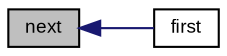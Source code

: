 digraph "next"
{
  bgcolor="transparent";
  edge [fontname="Arial",fontsize="9",labelfontname="Arial",labelfontsize="9"];
  node [fontname="Arial",fontsize="9",shape=record];
  rankdir="LR";
  Node1 [label="next",height=0.2,width=0.4,color="black", fillcolor="grey75", style="filled" fontcolor="black"];
  Node1 -> Node2 [dir="back",color="midnightblue",fontsize="9",style="solid",fontname="Arial"];
  Node2 [label="first",height=0.2,width=0.4,color="black",URL="$class_v_s_t_g_u_i_1_1_c_drag_container_helper.html#afdd36947cb8b99a53c7837a7b8715873"];
}
